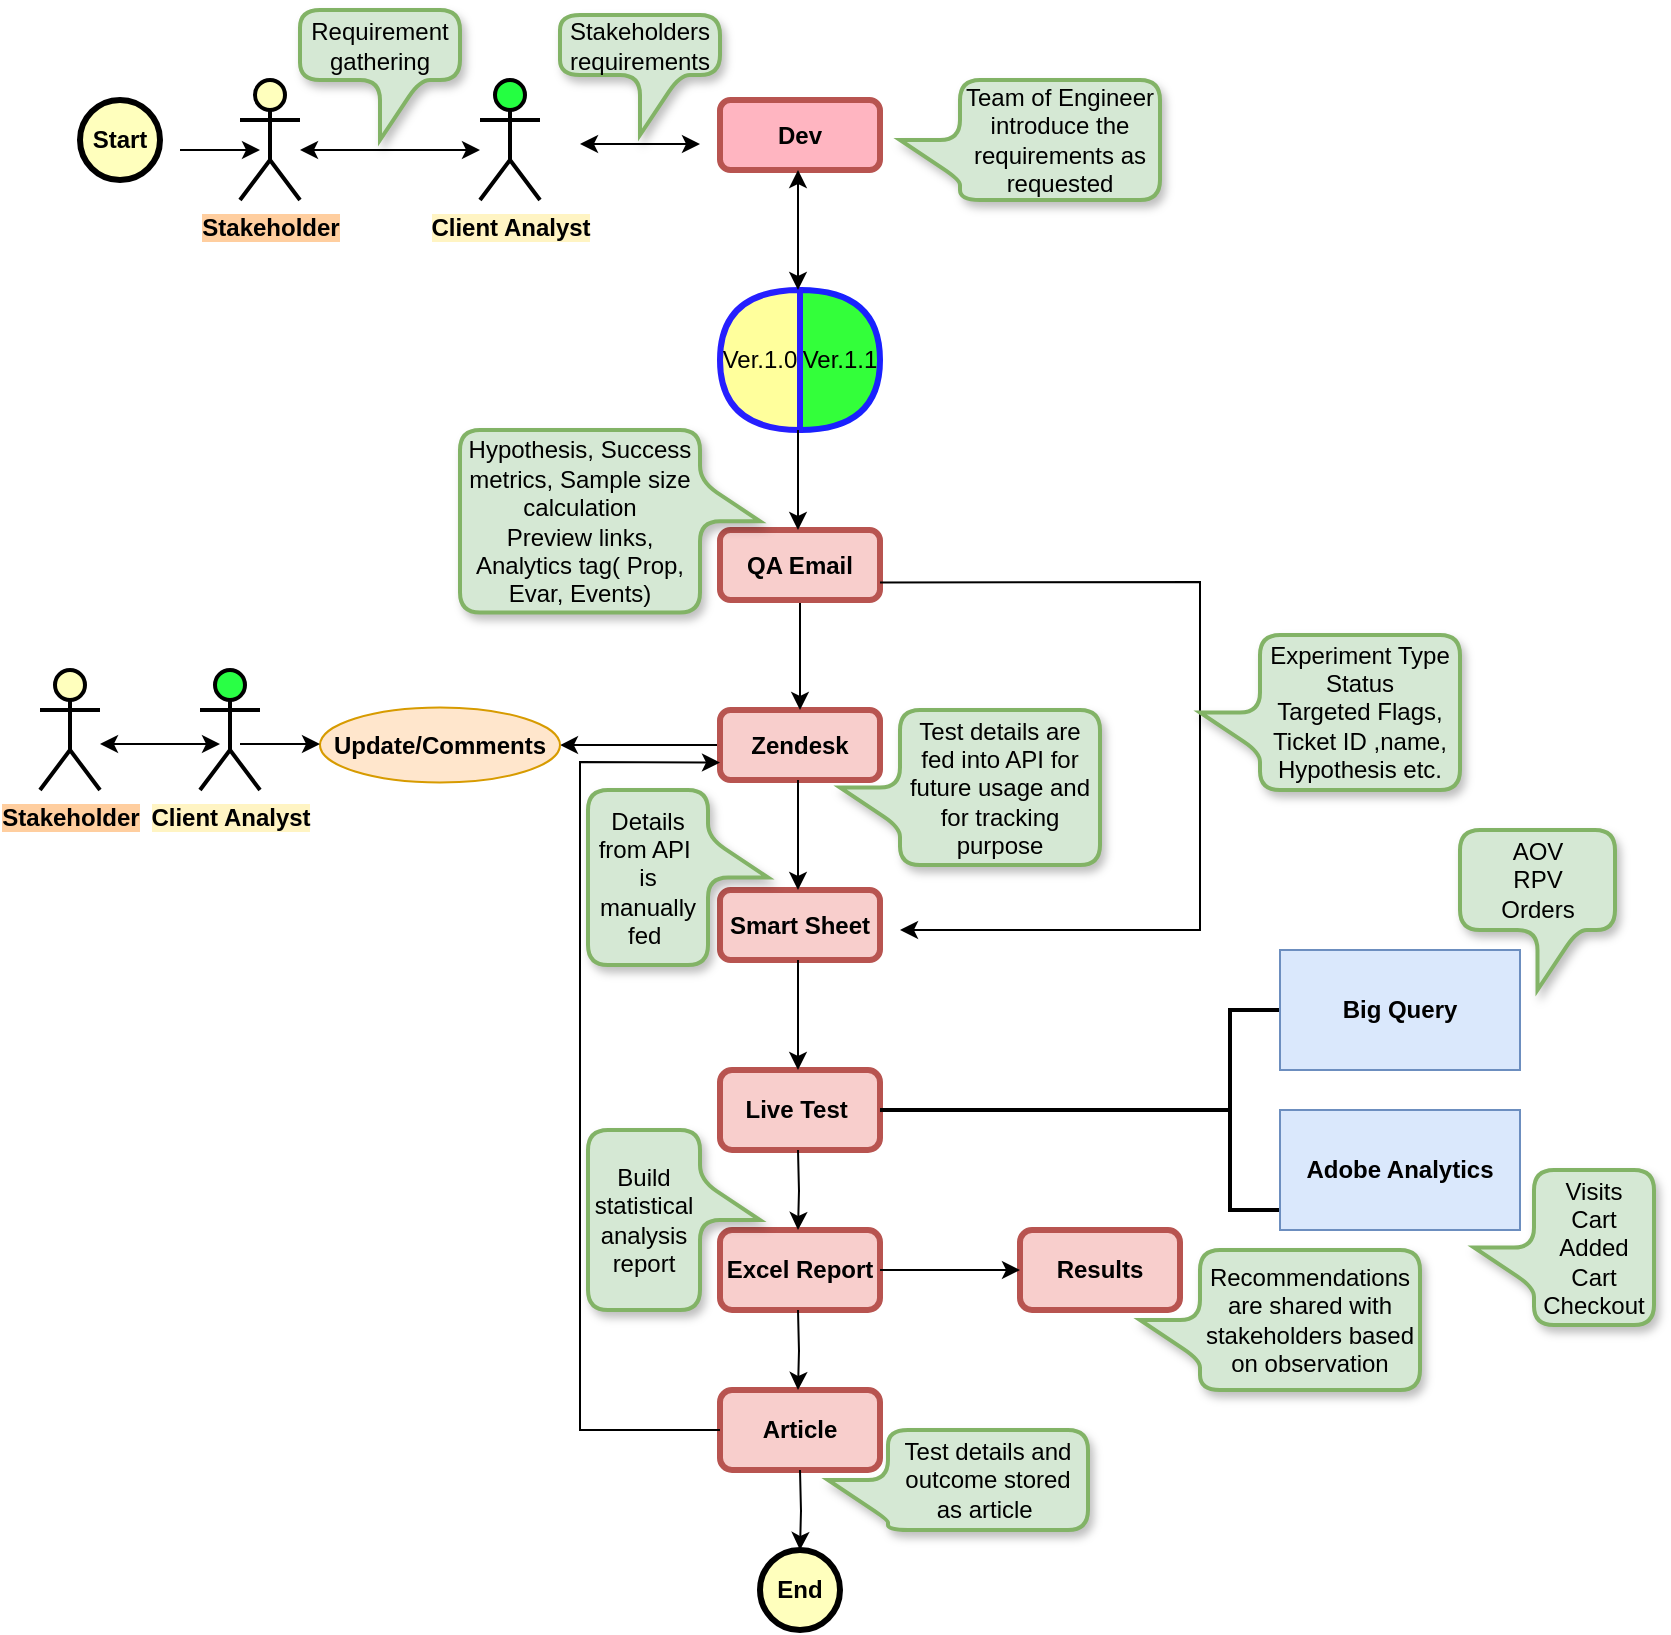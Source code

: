<mxfile version="20.2.3" type="device"><diagram id="C5RBs43oDa-KdzZeNtuy" name="Page-1"><mxGraphModel dx="782" dy="468" grid="1" gridSize="10" guides="1" tooltips="1" connect="1" arrows="1" fold="1" page="1" pageScale="1" pageWidth="827" pageHeight="1169" background="#ffffff" math="0" shadow="0"><root><mxCell id="WIyWlLk6GJQsqaUBKTNV-0"/><mxCell id="WIyWlLk6GJQsqaUBKTNV-1" parent="WIyWlLk6GJQsqaUBKTNV-0"/><mxCell id="WH0TjijzfG-N5W5k59Fz-0" value="&lt;b&gt;Start&lt;/b&gt;" style="ellipse;whiteSpace=wrap;html=1;fillColor=#FFFFBD;strokeWidth=3;" parent="WIyWlLk6GJQsqaUBKTNV-1" vertex="1"><mxGeometry x="40" y="115" width="40" height="40" as="geometry"/></mxCell><mxCell id="WH0TjijzfG-N5W5k59Fz-5" value="&lt;b&gt;Dev&lt;/b&gt;" style="rounded=1;whiteSpace=wrap;html=1;fillColor=#FFB5C1;strokeColor=#B85450;strokeWidth=3;" parent="WIyWlLk6GJQsqaUBKTNV-1" vertex="1"><mxGeometry x="360" y="115" width="80" height="35" as="geometry"/></mxCell><mxCell id="WH0TjijzfG-N5W5k59Fz-60" value="" style="edgeStyle=orthogonalEdgeStyle;rounded=0;orthogonalLoop=1;jettySize=auto;html=1;" parent="WIyWlLk6GJQsqaUBKTNV-1" source="WH0TjijzfG-N5W5k59Fz-6" target="WH0TjijzfG-N5W5k59Fz-59" edge="1"><mxGeometry relative="1" as="geometry"/></mxCell><mxCell id="WH0TjijzfG-N5W5k59Fz-6" value="&lt;b&gt;Zendesk&lt;/b&gt;" style="rounded=1;whiteSpace=wrap;html=1;fillColor=#f8cecc;strokeColor=#b85450;strokeWidth=3;" parent="WIyWlLk6GJQsqaUBKTNV-1" vertex="1"><mxGeometry x="360" y="420" width="80" height="35" as="geometry"/></mxCell><mxCell id="WH0TjijzfG-N5W5k59Fz-52" value="" style="edgeStyle=orthogonalEdgeStyle;rounded=0;orthogonalLoop=1;jettySize=auto;html=1;" parent="WIyWlLk6GJQsqaUBKTNV-1" source="WH0TjijzfG-N5W5k59Fz-7" target="WH0TjijzfG-N5W5k59Fz-6" edge="1"><mxGeometry relative="1" as="geometry"/></mxCell><mxCell id="WH0TjijzfG-N5W5k59Fz-7" value="&lt;b&gt;QA Email&lt;/b&gt;" style="rounded=1;whiteSpace=wrap;html=1;fillColor=#f8cecc;strokeColor=#B85450;strokeWidth=3;" parent="WIyWlLk6GJQsqaUBKTNV-1" vertex="1"><mxGeometry x="360" y="330" width="80" height="35" as="geometry"/></mxCell><mxCell id="WH0TjijzfG-N5W5k59Fz-10" value="&lt;b&gt;Smart Sheet&lt;/b&gt;" style="rounded=1;whiteSpace=wrap;html=1;fillColor=#f8cecc;strokeColor=#b85450;strokeWidth=3;" parent="WIyWlLk6GJQsqaUBKTNV-1" vertex="1"><mxGeometry x="360" y="510" width="80" height="35" as="geometry"/></mxCell><mxCell id="WH0TjijzfG-N5W5k59Fz-12" value="&lt;b&gt;Live Test&amp;nbsp;&lt;/b&gt;" style="rounded=1;whiteSpace=wrap;html=1;fillColor=#f8cecc;strokeColor=#b85450;strokeWidth=3;" parent="WIyWlLk6GJQsqaUBKTNV-1" vertex="1"><mxGeometry x="360" y="600" width="80" height="40" as="geometry"/></mxCell><mxCell id="WH0TjijzfG-N5W5k59Fz-14" value="&lt;b&gt;Excel Report&lt;/b&gt;" style="rounded=1;whiteSpace=wrap;html=1;fillColor=#f8cecc;strokeColor=#b85450;strokeWidth=3;" parent="WIyWlLk6GJQsqaUBKTNV-1" vertex="1"><mxGeometry x="360" y="680" width="80" height="40" as="geometry"/></mxCell><mxCell id="WH0TjijzfG-N5W5k59Fz-17" value="&lt;b&gt;Results&lt;/b&gt;" style="rounded=1;whiteSpace=wrap;html=1;fillColor=#f8cecc;strokeColor=#b85450;strokeWidth=3;" parent="WIyWlLk6GJQsqaUBKTNV-1" vertex="1"><mxGeometry x="510" y="680" width="80" height="40" as="geometry"/></mxCell><mxCell id="WH0TjijzfG-N5W5k59Fz-19" value="&lt;b&gt;Article&lt;/b&gt;" style="rounded=1;whiteSpace=wrap;html=1;fillColor=#f8cecc;strokeColor=#b85450;strokeWidth=3;" parent="WIyWlLk6GJQsqaUBKTNV-1" vertex="1"><mxGeometry x="360" y="760" width="80" height="40" as="geometry"/></mxCell><mxCell id="WH0TjijzfG-N5W5k59Fz-22" value="&lt;b&gt;End&lt;/b&gt;" style="ellipse;whiteSpace=wrap;html=1;fillColor=#FFFFBD;strokeWidth=3;" parent="WIyWlLk6GJQsqaUBKTNV-1" vertex="1"><mxGeometry x="380" y="840" width="40" height="40" as="geometry"/></mxCell><mxCell id="WH0TjijzfG-N5W5k59Fz-34" value="Stakeholder" style="shape=umlActor;verticalLabelPosition=bottom;verticalAlign=top;html=1;outlineConnect=0;fillColor=#FFFFBD;strokeWidth=2;fontStyle=1;labelBackgroundColor=#FFCE9F;" parent="WIyWlLk6GJQsqaUBKTNV-1" vertex="1"><mxGeometry x="120" y="105" width="30" height="60" as="geometry"/></mxCell><mxCell id="WH0TjijzfG-N5W5k59Fz-36" value="" style="endArrow=classic;startArrow=classic;html=1;rounded=0;" parent="WIyWlLk6GJQsqaUBKTNV-1" edge="1"><mxGeometry width="50" height="50" relative="1" as="geometry"><mxPoint x="290" y="137" as="sourcePoint"/><mxPoint x="350" y="137" as="targetPoint"/><Array as="points"><mxPoint x="320" y="137"/></Array></mxGeometry></mxCell><mxCell id="WH0TjijzfG-N5W5k59Fz-38" value="Stakeholders requirements" style="shape=callout;whiteSpace=wrap;html=1;perimeter=calloutPerimeter;fillColor=#d5e8d4;strokeColor=#82b366;strokeWidth=2;perimeterSpacing=1;rounded=1;shadow=1;" parent="WIyWlLk6GJQsqaUBKTNV-1" vertex="1"><mxGeometry x="280" y="72.5" width="80" height="60" as="geometry"/></mxCell><mxCell id="WH0TjijzfG-N5W5k59Fz-39" value="Team of Engineer introduce the requirements as requested&lt;br&gt;" style="shape=callout;whiteSpace=wrap;html=1;perimeter=calloutPerimeter;fillColor=#d5e8d4;direction=south;strokeColor=#82b366;strokeWidth=2;perimeterSpacing=1;rounded=1;shadow=1;" parent="WIyWlLk6GJQsqaUBKTNV-1" vertex="1"><mxGeometry x="450" y="105" width="130" height="60" as="geometry"/></mxCell><mxCell id="WH0TjijzfG-N5W5k59Fz-40" value="Client Analyst" style="shape=umlActor;verticalLabelPosition=bottom;verticalAlign=top;html=1;outlineConnect=0;fillColor=#24FF41;strokeWidth=2;fontStyle=1;labelBackgroundColor=#FFF4C3;" parent="WIyWlLk6GJQsqaUBKTNV-1" vertex="1"><mxGeometry x="240" y="105" width="30" height="60" as="geometry"/></mxCell><mxCell id="WH0TjijzfG-N5W5k59Fz-41" value="" style="endArrow=classic;startArrow=classic;html=1;rounded=0;" parent="WIyWlLk6GJQsqaUBKTNV-1" edge="1"><mxGeometry width="50" height="50" relative="1" as="geometry"><mxPoint x="150" y="140" as="sourcePoint"/><mxPoint x="240" y="140" as="targetPoint"/></mxGeometry></mxCell><mxCell id="WH0TjijzfG-N5W5k59Fz-42" value="Requirement&lt;br&gt;gathering" style="shape=callout;whiteSpace=wrap;html=1;perimeter=calloutPerimeter;fillColor=#d5e8d4;strokeColor=#82b366;strokeWidth=2;perimeterSpacing=1;rounded=1;shadow=1;sketch=0;" parent="WIyWlLk6GJQsqaUBKTNV-1" vertex="1"><mxGeometry x="150" y="70" width="80" height="65" as="geometry"/></mxCell><mxCell id="WH0TjijzfG-N5W5k59Fz-45" value="" style="endArrow=classic;html=1;rounded=0;" parent="WIyWlLk6GJQsqaUBKTNV-1" edge="1"><mxGeometry width="50" height="50" relative="1" as="geometry"><mxPoint x="90" y="140" as="sourcePoint"/><mxPoint x="130" y="140" as="targetPoint"/></mxGeometry></mxCell><mxCell id="WH0TjijzfG-N5W5k59Fz-47" value="Ver.1.1" style="shape=or;whiteSpace=wrap;html=1;fillColor=#33FF3A;strokeColor=#1921FF;strokeWidth=3;" parent="WIyWlLk6GJQsqaUBKTNV-1" vertex="1"><mxGeometry x="400" y="210" width="40" height="70" as="geometry"/></mxCell><mxCell id="WH0TjijzfG-N5W5k59Fz-48" value="Ver.1.0" style="shape=or;whiteSpace=wrap;html=1;fillColor=#FFFF9C;direction=west;strokeColor=#261FFF;strokeWidth=3;" parent="WIyWlLk6GJQsqaUBKTNV-1" vertex="1"><mxGeometry x="360" y="210" width="40" height="70" as="geometry"/></mxCell><mxCell id="WH0TjijzfG-N5W5k59Fz-50" value="Hypothesis, Success metrics, Sample size calculation&lt;br&gt;Preview links,&lt;br&gt;Analytics tag( Prop, Evar, Events)" style="shape=callout;whiteSpace=wrap;html=1;perimeter=calloutPerimeter;fillColor=#d5e8d4;direction=north;strokeColor=#82b366;strokeWidth=2;perimeterSpacing=1;rounded=1;shadow=1;" parent="WIyWlLk6GJQsqaUBKTNV-1" vertex="1"><mxGeometry x="230" y="280" width="150" height="91.25" as="geometry"/></mxCell><mxCell id="WH0TjijzfG-N5W5k59Fz-51" value="" style="endArrow=classic;startArrow=classic;html=1;rounded=0;" parent="WIyWlLk6GJQsqaUBKTNV-1" edge="1"><mxGeometry width="50" height="50" relative="1" as="geometry"><mxPoint x="399" y="150" as="sourcePoint"/><mxPoint x="399" y="210" as="targetPoint"/><Array as="points"><mxPoint x="399" y="180"/></Array></mxGeometry></mxCell><mxCell id="WH0TjijzfG-N5W5k59Fz-54" value="" style="edgeStyle=orthogonalEdgeStyle;rounded=0;orthogonalLoop=1;jettySize=auto;html=1;" parent="WIyWlLk6GJQsqaUBKTNV-1" edge="1"><mxGeometry relative="1" as="geometry"><mxPoint x="399" y="280" as="sourcePoint"/><mxPoint x="399" y="330" as="targetPoint"/></mxGeometry></mxCell><mxCell id="WH0TjijzfG-N5W5k59Fz-55" value="Test details are fed into API for future usage and for tracking purpose&lt;span style=&quot;color: rgba(0, 0, 0, 0); font-family: monospace; font-size: 0px; text-align: start;&quot;&gt;%3CmxGraphModel%3E%3Croot%3E%3CmxCell%20id%3D%220%22%2F%3E%3CmxCell%20id%3D%221%22%20parent%3D%220%22%2F%3E%3CmxCell%20id%3D%222%22%20value%3D%22Test%20details%20are%20fed%20into%20API%20for%20future%20usage%20and%20for%20tracking%20purpose%22%20style%3D%22shape%3Dcallout%3BwhiteSpace%3Dwrap%3Bhtml%3D1%3Bperimeter%3DcalloutPerimeter%3BfillColor%3D%23d5e8d4%3Bdirection%3Dsouth%3BstrokeColor%3D%2382b366%3B%22%20vertex%3D%221%22%20parent%3D%221%22%3E%3CmxGeometry%20x%3D%22414%22%20y%3D%22420%22%20width%3D%22130%22%20height%3D%2277.5%22%20as%3D%22geometry%22%2F%3E%3C%2FmxCell%3E%3C%2Froot%3E%3C%2FmxGraphModel%3E&lt;/span&gt;" style="shape=callout;whiteSpace=wrap;html=1;perimeter=calloutPerimeter;fillColor=#d5e8d4;direction=south;strokeColor=#82b366;strokeWidth=2;perimeterSpacing=1;rounded=1;shadow=1;" parent="WIyWlLk6GJQsqaUBKTNV-1" vertex="1"><mxGeometry x="420" y="420" width="130" height="77.5" as="geometry"/></mxCell><mxCell id="WH0TjijzfG-N5W5k59Fz-56" value="Details from API&amp;nbsp;&lt;br&gt;is manually fed&amp;nbsp;" style="shape=callout;whiteSpace=wrap;html=1;perimeter=calloutPerimeter;fillColor=#d5e8d4;direction=north;strokeColor=#82b366;strokeWidth=2;perimeterSpacing=1;rounded=1;shadow=1;" parent="WIyWlLk6GJQsqaUBKTNV-1" vertex="1"><mxGeometry x="294" y="460" width="90" height="87.5" as="geometry"/></mxCell><mxCell id="WH0TjijzfG-N5W5k59Fz-58" value="" style="edgeStyle=orthogonalEdgeStyle;rounded=0;orthogonalLoop=1;jettySize=auto;html=1;" parent="WIyWlLk6GJQsqaUBKTNV-1" edge="1"><mxGeometry relative="1" as="geometry"><mxPoint x="399" y="455" as="sourcePoint"/><mxPoint x="399" y="510" as="targetPoint"/></mxGeometry></mxCell><mxCell id="WH0TjijzfG-N5W5k59Fz-59" value="&lt;b&gt;Update/Comments&lt;/b&gt;" style="ellipse;whiteSpace=wrap;html=1;fillColor=#ffe6cc;rounded=1;strokeColor=#d79b00;shadow=0;sketch=0;" parent="WIyWlLk6GJQsqaUBKTNV-1" vertex="1"><mxGeometry x="160" y="418.75" width="120" height="37.5" as="geometry"/></mxCell><mxCell id="WH0TjijzfG-N5W5k59Fz-61" value="" style="endArrow=classic;html=1;rounded=0;exitX=1;exitY=0.75;exitDx=0;exitDy=0;" parent="WIyWlLk6GJQsqaUBKTNV-1" source="WH0TjijzfG-N5W5k59Fz-7" edge="1"><mxGeometry width="50" height="50" relative="1" as="geometry"><mxPoint x="590" y="572.5" as="sourcePoint"/><mxPoint x="450" y="530" as="targetPoint"/><Array as="points"><mxPoint x="600" y="356"/><mxPoint x="600" y="530"/></Array></mxGeometry></mxCell><mxCell id="h3LxLMZU_P_tgqaYlbfz-0" value="Stakeholder" style="shape=umlActor;verticalLabelPosition=bottom;verticalAlign=top;html=1;outlineConnect=0;fillColor=#FFFFBD;strokeWidth=2;fontStyle=1;labelBackgroundColor=#FFCE9F;" parent="WIyWlLk6GJQsqaUBKTNV-1" vertex="1"><mxGeometry x="20" y="400" width="30" height="60" as="geometry"/></mxCell><mxCell id="h3LxLMZU_P_tgqaYlbfz-1" value="" style="endArrow=classic;html=1;rounded=0;" parent="WIyWlLk6GJQsqaUBKTNV-1" edge="1"><mxGeometry width="50" height="50" relative="1" as="geometry"><mxPoint x="120" y="437" as="sourcePoint"/><mxPoint x="160" y="437" as="targetPoint"/></mxGeometry></mxCell><mxCell id="h3LxLMZU_P_tgqaYlbfz-2" value="" style="edgeStyle=orthogonalEdgeStyle;rounded=0;orthogonalLoop=1;jettySize=auto;html=1;" parent="WIyWlLk6GJQsqaUBKTNV-1" edge="1"><mxGeometry relative="1" as="geometry"><mxPoint x="399" y="545" as="sourcePoint"/><mxPoint x="399" y="600" as="targetPoint"/></mxGeometry></mxCell><mxCell id="9zEnqVzUmHtcvJFtdJlV-1" value="" style="endArrow=classic;html=1;rounded=0;entryX=0;entryY=0.75;entryDx=0;entryDy=0;" edge="1" parent="WIyWlLk6GJQsqaUBKTNV-1" target="WH0TjijzfG-N5W5k59Fz-6"><mxGeometry width="50" height="50" relative="1" as="geometry"><mxPoint x="360" y="780" as="sourcePoint"/><mxPoint x="360" y="470" as="targetPoint"/><Array as="points"><mxPoint x="290" y="780"/><mxPoint x="290" y="446"/></Array></mxGeometry></mxCell><mxCell id="9zEnqVzUmHtcvJFtdJlV-2" value="" style="edgeStyle=orthogonalEdgeStyle;rounded=0;orthogonalLoop=1;jettySize=auto;html=1;" edge="1" parent="WIyWlLk6GJQsqaUBKTNV-1"><mxGeometry relative="1" as="geometry"><mxPoint x="400" y="800" as="sourcePoint"/><mxPoint x="400" y="840" as="targetPoint"/></mxGeometry></mxCell><mxCell id="9zEnqVzUmHtcvJFtdJlV-3" value="" style="endArrow=classic;html=1;rounded=0;exitX=1;exitY=0.5;exitDx=0;exitDy=0;" edge="1" parent="WIyWlLk6GJQsqaUBKTNV-1" source="WH0TjijzfG-N5W5k59Fz-14"><mxGeometry width="50" height="50" relative="1" as="geometry"><mxPoint x="450" y="700" as="sourcePoint"/><mxPoint x="510" y="700" as="targetPoint"/></mxGeometry></mxCell><mxCell id="9zEnqVzUmHtcvJFtdJlV-4" value="Build statistical analysis report" style="shape=callout;whiteSpace=wrap;html=1;perimeter=calloutPerimeter;fillColor=#d5e8d4;direction=north;strokeColor=#82b366;strokeWidth=2;perimeterSpacing=1;rounded=1;shadow=1;" vertex="1" parent="WIyWlLk6GJQsqaUBKTNV-1"><mxGeometry x="294" y="630" width="86" height="90" as="geometry"/></mxCell><mxCell id="9zEnqVzUmHtcvJFtdJlV-5" value="Test details and outcome stored as article&amp;nbsp;" style="shape=callout;whiteSpace=wrap;html=1;perimeter=calloutPerimeter;fillColor=#d5e8d4;direction=south;strokeColor=#82b366;strokeWidth=2;perimeterSpacing=1;rounded=1;shadow=1;" vertex="1" parent="WIyWlLk6GJQsqaUBKTNV-1"><mxGeometry x="414" y="780" width="130" height="50" as="geometry"/></mxCell><mxCell id="9zEnqVzUmHtcvJFtdJlV-8" value="" style="edgeStyle=orthogonalEdgeStyle;rounded=0;orthogonalLoop=1;jettySize=auto;html=1;" edge="1" parent="WIyWlLk6GJQsqaUBKTNV-1"><mxGeometry relative="1" as="geometry"><mxPoint x="399" y="720" as="sourcePoint"/><mxPoint x="399" y="760" as="targetPoint"/></mxGeometry></mxCell><mxCell id="9zEnqVzUmHtcvJFtdJlV-9" value="" style="edgeStyle=orthogonalEdgeStyle;rounded=0;orthogonalLoop=1;jettySize=auto;html=1;" edge="1" parent="WIyWlLk6GJQsqaUBKTNV-1"><mxGeometry relative="1" as="geometry"><mxPoint x="399" y="640" as="sourcePoint"/><mxPoint x="399" y="680" as="targetPoint"/></mxGeometry></mxCell><mxCell id="9zEnqVzUmHtcvJFtdJlV-10" value="Recommendations are shared with stakeholders based on observation&lt;br&gt;" style="shape=callout;whiteSpace=wrap;html=1;perimeter=calloutPerimeter;fillColor=#d5e8d4;direction=south;strokeColor=#82b366;strokeWidth=2;perimeterSpacing=1;rounded=1;shadow=1;" vertex="1" parent="WIyWlLk6GJQsqaUBKTNV-1"><mxGeometry x="570" y="690" width="140" height="70" as="geometry"/></mxCell><mxCell id="9zEnqVzUmHtcvJFtdJlV-14" value="" style="strokeWidth=2;html=1;shape=mxgraph.flowchart.annotation_2;align=left;labelPosition=right;pointerEvents=1;" vertex="1" parent="WIyWlLk6GJQsqaUBKTNV-1"><mxGeometry x="590" y="570" width="50" height="100" as="geometry"/></mxCell><mxCell id="9zEnqVzUmHtcvJFtdJlV-16" value="&lt;b&gt;Big Query&lt;/b&gt;" style="rounded=0;whiteSpace=wrap;html=1;fillColor=#dae8fc;strokeColor=#6c8ebf;" vertex="1" parent="WIyWlLk6GJQsqaUBKTNV-1"><mxGeometry x="640" y="540" width="120" height="60" as="geometry"/></mxCell><mxCell id="9zEnqVzUmHtcvJFtdJlV-17" value="&lt;b&gt;Adobe Analytics&lt;/b&gt;" style="rounded=0;whiteSpace=wrap;html=1;fillColor=#dae8fc;strokeColor=#6c8ebf;" vertex="1" parent="WIyWlLk6GJQsqaUBKTNV-1"><mxGeometry x="640" y="620" width="120" height="60" as="geometry"/></mxCell><mxCell id="9zEnqVzUmHtcvJFtdJlV-18" value="AOV&lt;br&gt;RPV&lt;br&gt;Orders" style="shape=callout;whiteSpace=wrap;html=1;perimeter=calloutPerimeter;fillColor=#d5e8d4;direction=east;strokeColor=#82b366;strokeWidth=2;perimeterSpacing=1;rounded=1;shadow=1;" vertex="1" parent="WIyWlLk6GJQsqaUBKTNV-1"><mxGeometry x="730" y="480" width="77.5" height="80" as="geometry"/></mxCell><mxCell id="9zEnqVzUmHtcvJFtdJlV-19" value="Visits&lt;br&gt;Cart Added&lt;br&gt;Cart Checkout" style="shape=callout;whiteSpace=wrap;html=1;perimeter=calloutPerimeter;fillColor=#d5e8d4;direction=south;strokeColor=#82b366;strokeWidth=2;perimeterSpacing=1;rounded=1;shadow=1;" vertex="1" parent="WIyWlLk6GJQsqaUBKTNV-1"><mxGeometry x="737" y="650" width="90" height="77.5" as="geometry"/></mxCell><mxCell id="9zEnqVzUmHtcvJFtdJlV-23" value="Client Analyst" style="shape=umlActor;verticalLabelPosition=bottom;verticalAlign=top;html=1;outlineConnect=0;fillColor=#29FF45;shadow=0;sketch=0;strokeWidth=2;fontStyle=1;labelBackgroundColor=#FFF4C3;" vertex="1" parent="WIyWlLk6GJQsqaUBKTNV-1"><mxGeometry x="100" y="400" width="30" height="60" as="geometry"/></mxCell><mxCell id="9zEnqVzUmHtcvJFtdJlV-25" value="" style="endArrow=classic;startArrow=classic;html=1;rounded=0;" edge="1" parent="WIyWlLk6GJQsqaUBKTNV-1"><mxGeometry width="50" height="50" relative="1" as="geometry"><mxPoint x="50" y="437" as="sourcePoint"/><mxPoint x="110" y="437" as="targetPoint"/><Array as="points"><mxPoint x="80" y="437"/></Array></mxGeometry></mxCell><mxCell id="9zEnqVzUmHtcvJFtdJlV-28" value="" style="endArrow=none;html=1;rounded=0;exitX=1;exitY=0.5;exitDx=0;exitDy=0;fontStyle=1;strokeWidth=2;" edge="1" parent="WIyWlLk6GJQsqaUBKTNV-1" source="WH0TjijzfG-N5W5k59Fz-12"><mxGeometry width="50" height="50" relative="1" as="geometry"><mxPoint x="460" y="620" as="sourcePoint"/><mxPoint x="590" y="620" as="targetPoint"/><Array as="points"><mxPoint x="530" y="620"/></Array></mxGeometry></mxCell><mxCell id="9zEnqVzUmHtcvJFtdJlV-29" value="Experiment Type&lt;br&gt;Status&lt;br&gt;Targeted Flags, Ticket ID ,name, Hypothesis&amp;nbsp;etc." style="shape=callout;whiteSpace=wrap;html=1;perimeter=calloutPerimeter;fillColor=#d5e8d4;direction=south;strokeColor=#82b366;strokeWidth=2;perimeterSpacing=1;rounded=1;shadow=1;" vertex="1" parent="WIyWlLk6GJQsqaUBKTNV-1"><mxGeometry x="600" y="382.5" width="130" height="77.5" as="geometry"/></mxCell></root></mxGraphModel></diagram></mxfile>